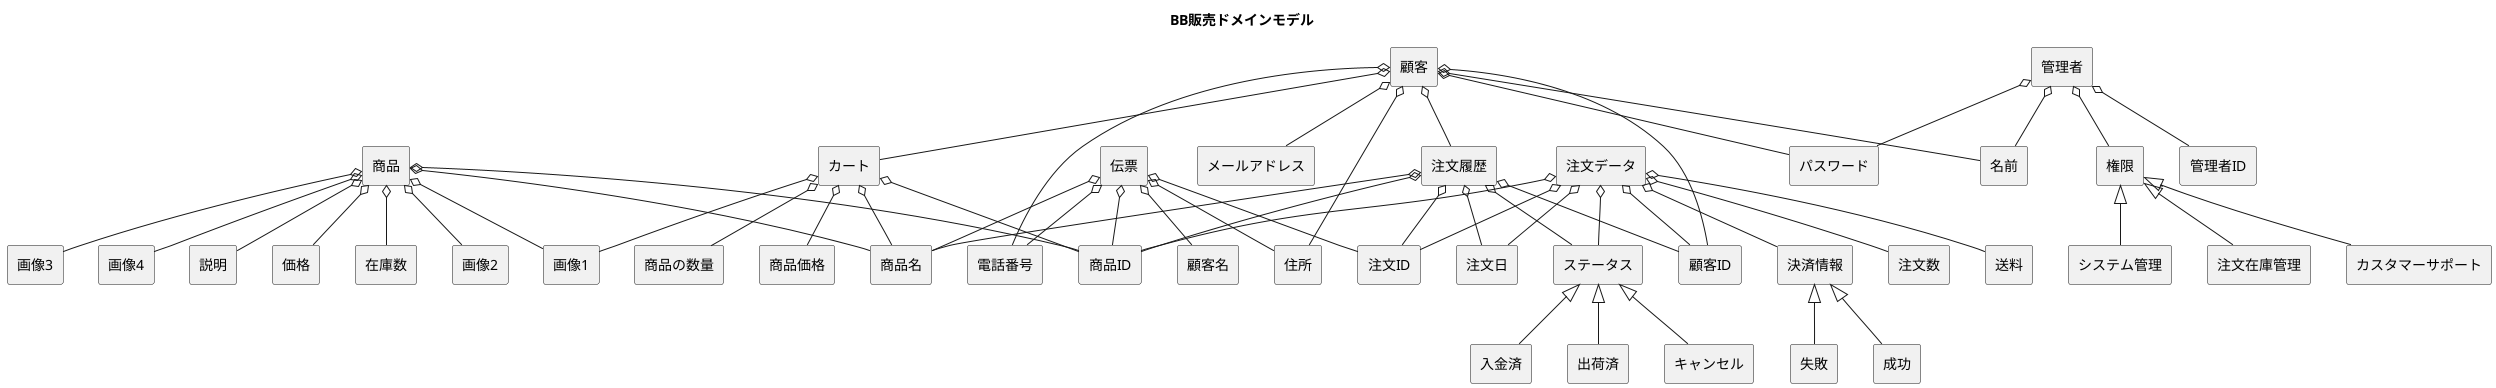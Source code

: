 @startuml

title BB販売ドメインモデル
skinparam componentStyle rectangle
[顧客] o-- [顧客ID]
[顧客] o-- [名前]
[顧客] o-- [住所]
[顧客] o-- [電話番号]
[顧客] o-- [メールアドレス]
[顧客] o-- [パスワード]
[顧客] o-- [注文履歴]
[顧客] o-- [カート]

[管理者] o-- [管理者ID]
[管理者] o-- [名前]
[管理者] o-- [パスワード]
[管理者] o-- [権限]

[権限] <|-- [システム管理]
[権限] <|-- [注文在庫管理]
[権限] <|-- [カスタマーサポート]

' 顧客に表示される情報
[注文履歴] o-- [顧客ID]
[注文履歴] o-- [注文ID]
[注文履歴] o-- [注文日]
[注文履歴] o-- [商品ID]
[注文履歴] o-- [商品名]
[注文履歴] o-- [ステータス]

[ステータス] <|-- [入金済]
[ステータス] <|-- [出荷済]
[ステータス] <|-- [キャンセル]


[カート] o-- [商品ID]
[カート] o-- [商品名]
[カート] o-- [商品価格]
' 画像は商品に設定された画像1
[カート] o-- [画像1]
[カート] o-- [商品の数量]

' 注文在庫管理者に表示される情報
[注文データ] o-- [注文ID]
[注文データ] o-- [顧客ID]
[注文データ] o-- [商品ID]
[注文データ] o-- [注文日]
[注文データ] o-- [注文数]
[注文データ] o-- [送料]
[注文データ] o-- [決済情報]
[注文データ] o-- [ステータス]

' 配送用の伝票に印字される情報
[伝票] o-- [注文ID]
[伝票] o-- [商品ID]
[伝票] o-- [商品名]
[伝票] o-- [顧客名]
[伝票] o-- [住所]
[伝票] o-- [電話番号]

[決済情報] <|-- [成功]
[決済情報] <|-- [失敗]

' 商品ページ用
[商品] o-- [商品ID]
[商品] o-- [商品名]
[商品] o-- [説明]
[商品] o-- [価格]
[商品] o-- [在庫数]
' 画像1はNOT NULL
[商品] o-- [画像1]
[商品] o-- [画像2]
[商品] o-- [画像3]
[商品] o-- [画像4]

@enduml